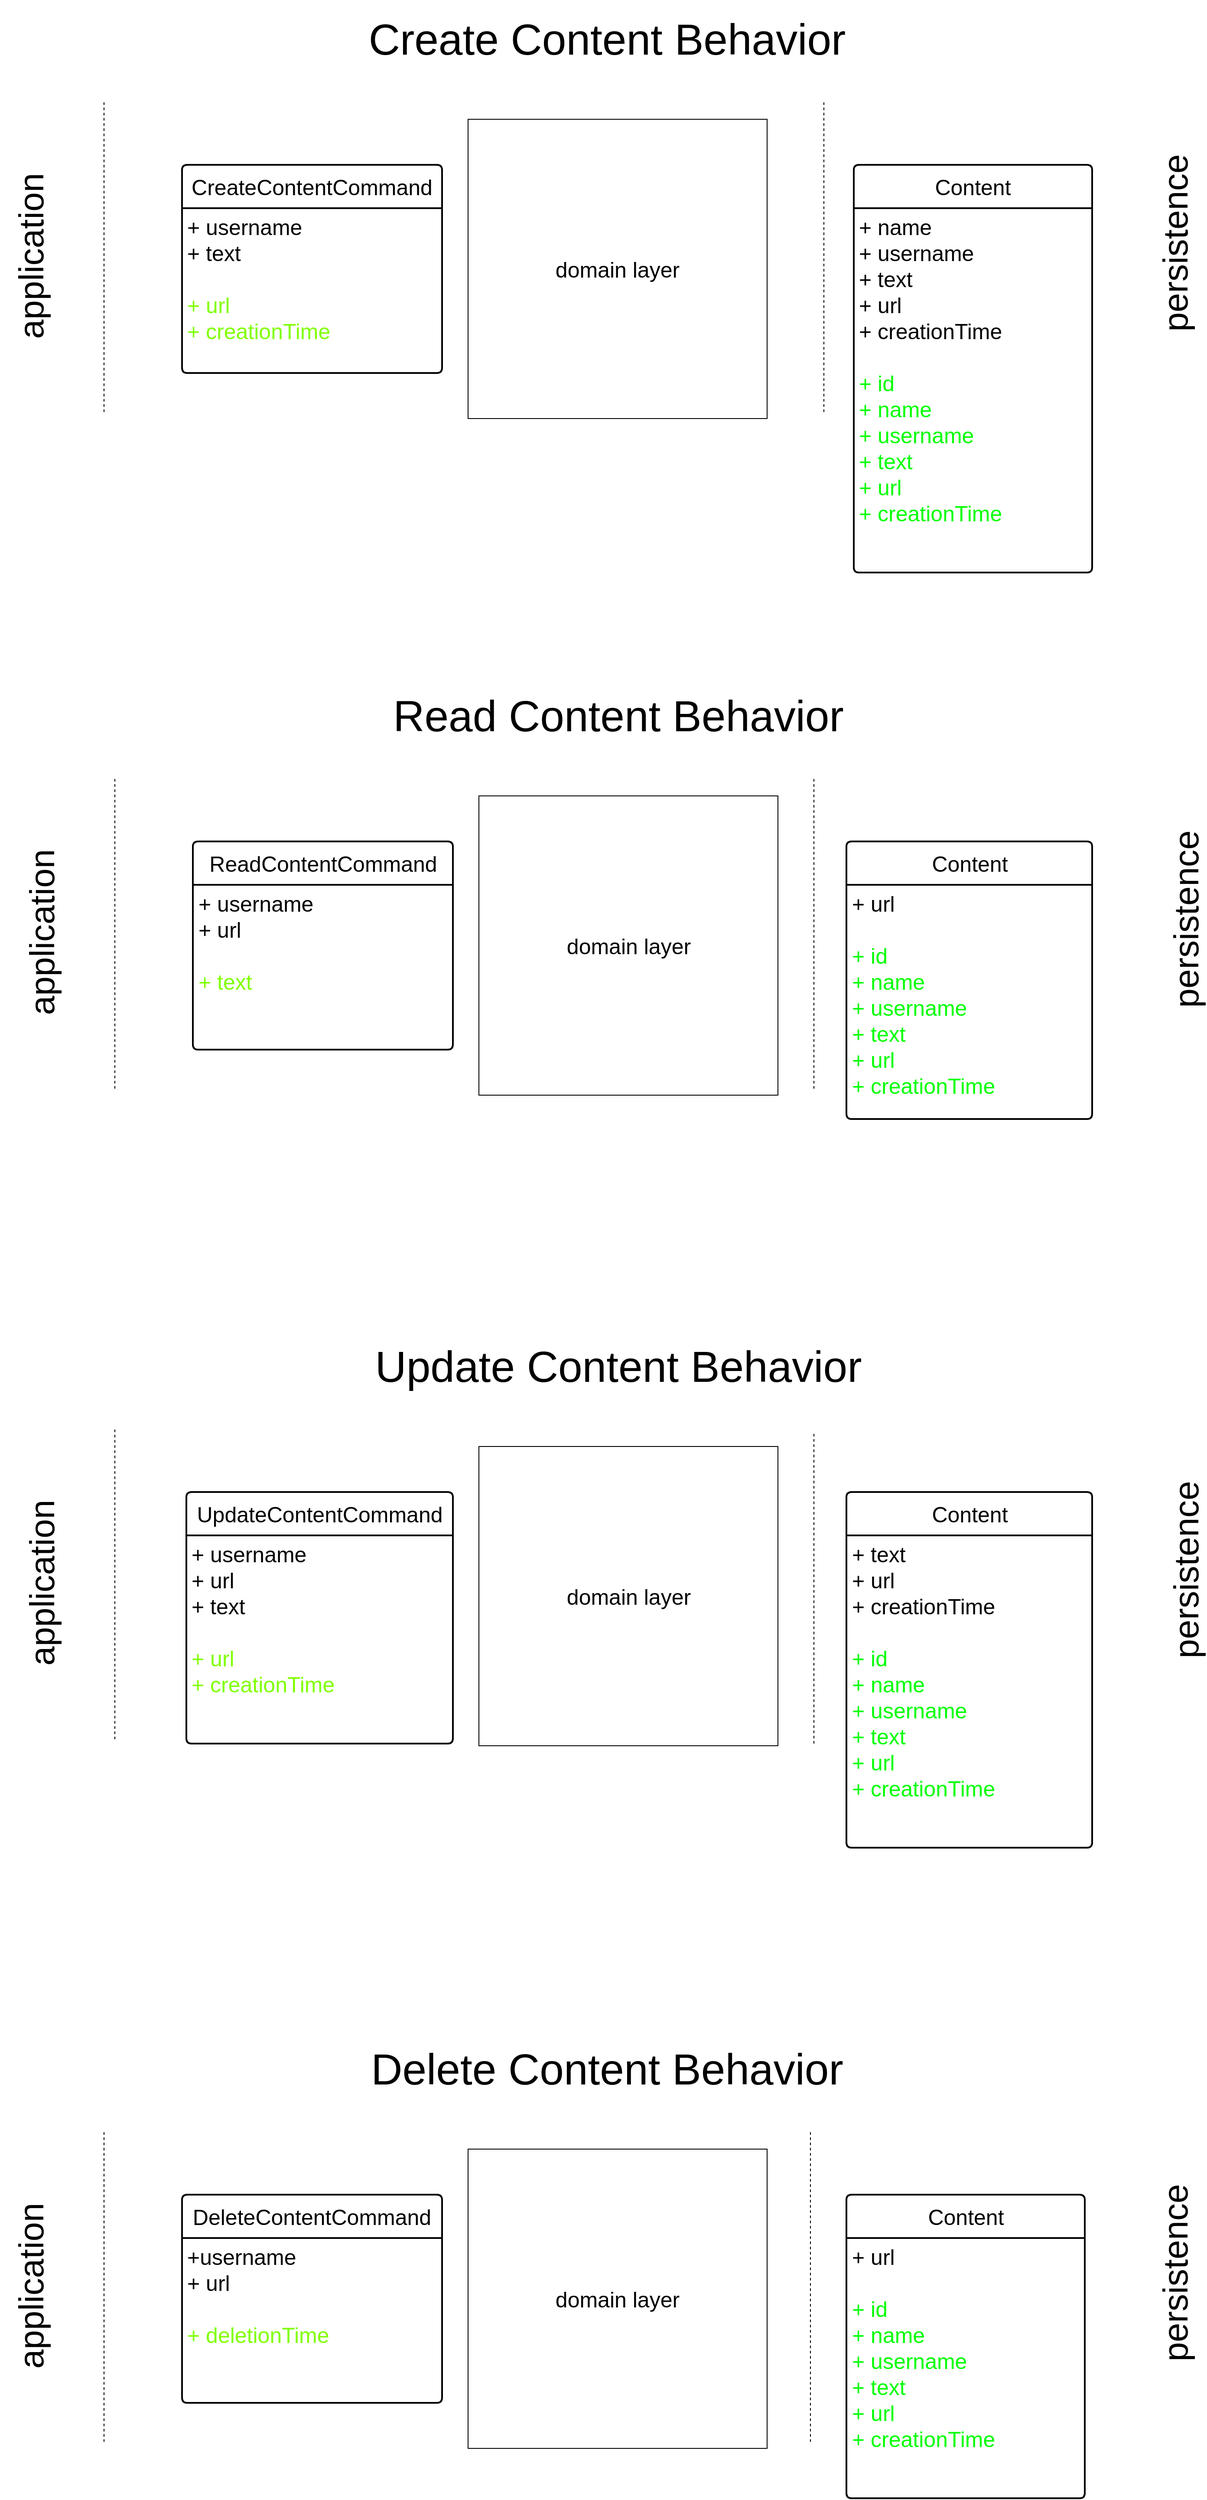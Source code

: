 <mxfile version="26.0.16">
  <diagram name="Page-1" id="nu1Ta124G9FzhBhLbaBB">
    <mxGraphModel dx="3993" dy="1317" grid="1" gridSize="30" guides="1" tooltips="1" connect="1" arrows="1" fold="1" page="1" pageScale="1" pageWidth="850" pageHeight="1100" math="0" shadow="0">
      <root>
        <mxCell id="0" />
        <mxCell id="1" parent="0" />
        <mxCell id="K2BnNvE794O0oo77WChW-2" value="domain layer" style="whiteSpace=wrap;html=1;aspect=fixed;fontSize=25;" parent="1" vertex="1">
          <mxGeometry x="265" y="197.5" width="345" height="345" as="geometry" />
        </mxCell>
        <mxCell id="K2BnNvE794O0oo77WChW-3" value="Content" style="swimlane;childLayout=stackLayout;horizontal=1;startSize=50;horizontalStack=0;rounded=1;fontSize=25;fontStyle=0;strokeWidth=2;resizeParent=0;resizeLast=1;shadow=0;dashed=0;align=center;arcSize=4;whiteSpace=wrap;html=1;" parent="1" vertex="1">
          <mxGeometry x="710" y="250" width="275" height="470" as="geometry" />
        </mxCell>
        <mxCell id="K2BnNvE794O0oo77WChW-4" value="&lt;div&gt;+ name&lt;/div&gt;&lt;div&gt;+ username&lt;/div&gt;&lt;div&gt;+ text&lt;/div&gt;&lt;div&gt;+ url&lt;/div&gt;&lt;div&gt;+ creationTime&lt;/div&gt;&lt;div&gt;&lt;span style=&quot;color: rgb(0, 255, 0);&quot;&gt;&lt;br&gt;&lt;/span&gt;&lt;/div&gt;&lt;div&gt;&lt;div&gt;&lt;span style=&quot;color: rgb(0, 255, 0);&quot;&gt;+ id&lt;/span&gt;&lt;/div&gt;&lt;div&gt;&lt;span style=&quot;color: rgb(0, 255, 0);&quot;&gt;+ name&lt;/span&gt;&lt;/div&gt;&lt;div&gt;&lt;span style=&quot;color: rgb(0, 255, 0);&quot;&gt;+ username&lt;/span&gt;&lt;/div&gt;&lt;div&gt;&lt;span style=&quot;color: rgb(0, 255, 0);&quot;&gt;+ text&lt;/span&gt;&lt;/div&gt;&lt;div&gt;&lt;span style=&quot;color: rgb(0, 255, 0);&quot;&gt;+ url&lt;/span&gt;&lt;/div&gt;&lt;div&gt;&lt;span style=&quot;color: rgb(0, 255, 0);&quot;&gt;+ creationTime&lt;/span&gt;&lt;/div&gt;&lt;/div&gt;" style="align=left;strokeColor=none;fillColor=none;spacingLeft=4;spacingRight=4;fontSize=25;verticalAlign=top;resizable=0;rotatable=0;part=1;html=1;whiteSpace=wrap;" parent="K2BnNvE794O0oo77WChW-3" vertex="1">
          <mxGeometry y="50" width="275" height="420" as="geometry" />
        </mxCell>
        <mxCell id="K2BnNvE794O0oo77WChW-5" value="CreateContentCommand" style="swimlane;childLayout=stackLayout;horizontal=1;startSize=50;horizontalStack=0;rounded=1;fontSize=25;fontStyle=0;strokeWidth=2;resizeParent=0;resizeLast=1;shadow=0;dashed=0;align=center;arcSize=4;whiteSpace=wrap;html=1;" parent="1" vertex="1">
          <mxGeometry x="-65" y="250" width="300" height="240" as="geometry" />
        </mxCell>
        <mxCell id="K2BnNvE794O0oo77WChW-6" value="&lt;div&gt;+ username&lt;/div&gt;&lt;div&gt;+ text&lt;/div&gt;&lt;div&gt;&lt;br&gt;&lt;/div&gt;&lt;div&gt;&lt;span style=&quot;color: rgb(128, 255, 0);&quot;&gt;+ url&lt;/span&gt;&lt;/div&gt;&lt;div&gt;&lt;span style=&quot;color: rgb(128, 255, 0);&quot;&gt;+ creationTime&lt;/span&gt;&lt;/div&gt;" style="align=left;strokeColor=none;fillColor=none;spacingLeft=4;spacingRight=4;fontSize=25;verticalAlign=top;resizable=0;rotatable=0;part=1;html=1;whiteSpace=wrap;" parent="K2BnNvE794O0oo77WChW-5" vertex="1">
          <mxGeometry y="50" width="300" height="190" as="geometry" />
        </mxCell>
        <mxCell id="K2BnNvE794O0oo77WChW-8" value="" style="endArrow=none;dashed=1;html=1;rounded=0;" parent="1" edge="1">
          <mxGeometry width="50" height="50" relative="1" as="geometry">
            <mxPoint x="-155" y="535" as="sourcePoint" />
            <mxPoint x="-155" y="175" as="targetPoint" />
          </mxGeometry>
        </mxCell>
        <mxCell id="K2BnNvE794O0oo77WChW-10" value="&lt;font style=&quot;font-size: 40px;&quot;&gt;application&lt;/font&gt;" style="text;html=1;align=center;verticalAlign=middle;whiteSpace=wrap;rounded=0;rotation=270;" parent="1" vertex="1">
          <mxGeometry x="-365" y="320" width="250" height="70" as="geometry" />
        </mxCell>
        <mxCell id="K2BnNvE794O0oo77WChW-12" value="" style="endArrow=none;dashed=1;html=1;rounded=0;" parent="1" edge="1">
          <mxGeometry width="50" height="50" relative="1" as="geometry">
            <mxPoint x="675.5" y="535" as="sourcePoint" />
            <mxPoint x="675.5" y="175" as="targetPoint" />
          </mxGeometry>
        </mxCell>
        <mxCell id="K2BnNvE794O0oo77WChW-16" value="&lt;div&gt;&lt;font style=&quot;font-size: 40px;&quot;&gt;persistence&lt;/font&gt;&lt;/div&gt;" style="text;html=1;align=center;verticalAlign=middle;whiteSpace=wrap;rounded=0;rotation=270;" parent="1" vertex="1">
          <mxGeometry x="945" y="322.5" width="270" height="35" as="geometry" />
        </mxCell>
        <mxCell id="K2BnNvE794O0oo77WChW-29" value="&lt;font style=&quot;font-size: 50px;&quot;&gt;Create Content Behavior&lt;/font&gt;" style="text;html=1;align=center;verticalAlign=middle;resizable=0;points=[];autosize=1;strokeColor=none;fillColor=none;" parent="1" vertex="1">
          <mxGeometry x="140" y="60" width="570" height="90" as="geometry" />
        </mxCell>
        <mxCell id="R6u3nu17tzwOtLrUYLya-31" value="domain layer" style="whiteSpace=wrap;html=1;aspect=fixed;fontSize=25;" parent="1" vertex="1">
          <mxGeometry x="277.5" y="977.5" width="345" height="345" as="geometry" />
        </mxCell>
        <mxCell id="R6u3nu17tzwOtLrUYLya-32" value="Content" style="swimlane;childLayout=stackLayout;horizontal=1;startSize=50;horizontalStack=0;rounded=1;fontSize=25;fontStyle=0;strokeWidth=2;resizeParent=0;resizeLast=1;shadow=0;dashed=0;align=center;arcSize=4;whiteSpace=wrap;html=1;" parent="1" vertex="1">
          <mxGeometry x="701.5" y="1030" width="283.5" height="320" as="geometry" />
        </mxCell>
        <mxCell id="R6u3nu17tzwOtLrUYLya-33" value="&lt;div&gt;+ url&lt;/div&gt;&lt;div&gt;&lt;span style=&quot;color: rgb(0, 255, 0);&quot;&gt;&lt;br&gt;&lt;/span&gt;&lt;/div&gt;&lt;div&gt;&lt;span style=&quot;color: rgb(0, 255, 0);&quot;&gt;+ id&lt;/span&gt;&lt;/div&gt;&lt;div&gt;&lt;span style=&quot;color: rgb(0, 255, 0);&quot;&gt;+ name&lt;/span&gt;&lt;/div&gt;&lt;div&gt;&lt;span style=&quot;color: rgb(0, 255, 0);&quot;&gt;+ username&lt;/span&gt;&lt;/div&gt;&lt;div&gt;&lt;span style=&quot;color: rgb(0, 255, 0);&quot;&gt;+ text&lt;/span&gt;&lt;/div&gt;&lt;div&gt;&lt;span style=&quot;color: rgb(0, 255, 0);&quot;&gt;+ url&lt;/span&gt;&lt;/div&gt;&lt;div&gt;&lt;span style=&quot;color: rgb(0, 255, 0);&quot;&gt;+ creationTime&lt;/span&gt;&lt;/div&gt;" style="align=left;strokeColor=none;fillColor=none;spacingLeft=4;spacingRight=4;fontSize=25;verticalAlign=top;resizable=0;rotatable=0;part=1;html=1;whiteSpace=wrap;" parent="R6u3nu17tzwOtLrUYLya-32" vertex="1">
          <mxGeometry y="50" width="283.5" height="270" as="geometry" />
        </mxCell>
        <mxCell id="R6u3nu17tzwOtLrUYLya-34" value="ReadContentCommand" style="swimlane;childLayout=stackLayout;horizontal=1;startSize=50;horizontalStack=0;rounded=1;fontSize=25;fontStyle=0;strokeWidth=2;resizeParent=0;resizeLast=1;shadow=0;dashed=0;align=center;arcSize=4;whiteSpace=wrap;html=1;" parent="1" vertex="1">
          <mxGeometry x="-52.5" y="1030" width="300" height="240" as="geometry" />
        </mxCell>
        <mxCell id="R6u3nu17tzwOtLrUYLya-35" value="&lt;div&gt;+ username&lt;/div&gt;&lt;div&gt;+ url&lt;/div&gt;&lt;div&gt;&lt;br&gt;&lt;/div&gt;&lt;div&gt;&lt;span style=&quot;color: rgb(128, 255, 0);&quot;&gt;+ text&lt;/span&gt;&lt;/div&gt;" style="align=left;strokeColor=none;fillColor=none;spacingLeft=4;spacingRight=4;fontSize=25;verticalAlign=top;resizable=0;rotatable=0;part=1;html=1;whiteSpace=wrap;" parent="R6u3nu17tzwOtLrUYLya-34" vertex="1">
          <mxGeometry y="50" width="300" height="190" as="geometry" />
        </mxCell>
        <mxCell id="R6u3nu17tzwOtLrUYLya-36" value="" style="endArrow=none;dashed=1;html=1;rounded=0;" parent="1" edge="1">
          <mxGeometry width="50" height="50" relative="1" as="geometry">
            <mxPoint x="-142.5" y="1315" as="sourcePoint" />
            <mxPoint x="-142.5" y="955" as="targetPoint" />
          </mxGeometry>
        </mxCell>
        <mxCell id="R6u3nu17tzwOtLrUYLya-37" value="&lt;font style=&quot;font-size: 40px;&quot;&gt;application&lt;/font&gt;" style="text;html=1;align=center;verticalAlign=middle;whiteSpace=wrap;rounded=0;rotation=270;" parent="1" vertex="1">
          <mxGeometry x="-352.5" y="1100" width="250" height="70" as="geometry" />
        </mxCell>
        <mxCell id="R6u3nu17tzwOtLrUYLya-38" value="" style="endArrow=none;dashed=1;html=1;rounded=0;" parent="1" edge="1">
          <mxGeometry width="50" height="50" relative="1" as="geometry">
            <mxPoint x="664" y="1315" as="sourcePoint" />
            <mxPoint x="664" y="955" as="targetPoint" />
          </mxGeometry>
        </mxCell>
        <mxCell id="R6u3nu17tzwOtLrUYLya-39" value="&lt;div&gt;&lt;font style=&quot;font-size: 40px;&quot;&gt;persistence&lt;/font&gt;&lt;/div&gt;" style="text;html=1;align=center;verticalAlign=middle;whiteSpace=wrap;rounded=0;rotation=270;" parent="1" vertex="1">
          <mxGeometry x="957.5" y="1102.5" width="270" height="35" as="geometry" />
        </mxCell>
        <mxCell id="R6u3nu17tzwOtLrUYLya-40" value="&lt;font style=&quot;font-size: 50px;&quot;&gt;Read Content Behavior&lt;/font&gt;" style="text;html=1;align=center;verticalAlign=middle;resizable=0;points=[];autosize=1;strokeColor=none;fillColor=none;" parent="1" vertex="1">
          <mxGeometry x="167.5" y="840" width="540" height="90" as="geometry" />
        </mxCell>
        <mxCell id="R6u3nu17tzwOtLrUYLya-41" value="domain layer" style="whiteSpace=wrap;html=1;aspect=fixed;fontSize=25;" parent="1" vertex="1">
          <mxGeometry x="277.5" y="1727.5" width="345" height="345" as="geometry" />
        </mxCell>
        <mxCell id="R6u3nu17tzwOtLrUYLya-42" value="Content" style="swimlane;childLayout=stackLayout;horizontal=1;startSize=50;horizontalStack=0;rounded=1;fontSize=25;fontStyle=0;strokeWidth=2;resizeParent=0;resizeLast=1;shadow=0;dashed=0;align=center;arcSize=4;whiteSpace=wrap;html=1;" parent="1" vertex="1">
          <mxGeometry x="701.5" y="1780" width="283.5" height="410" as="geometry" />
        </mxCell>
        <mxCell id="R6u3nu17tzwOtLrUYLya-43" value="&lt;div&gt;+ text&lt;/div&gt;&lt;div&gt;+ url&lt;/div&gt;&lt;div&gt;+ creationTime&lt;/div&gt;&lt;div&gt;&lt;span style=&quot;color: rgb(0, 255, 0);&quot;&gt;&lt;br&gt;&lt;/span&gt;&lt;/div&gt;&lt;div&gt;&lt;span style=&quot;color: rgb(0, 255, 0);&quot;&gt;+ id&lt;/span&gt;&lt;/div&gt;&lt;div&gt;&lt;span style=&quot;color: rgb(0, 255, 0);&quot;&gt;+ name&lt;/span&gt;&lt;/div&gt;&lt;div&gt;&lt;span style=&quot;color: rgb(0, 255, 0);&quot;&gt;+ username&lt;/span&gt;&lt;/div&gt;&lt;div&gt;&lt;span style=&quot;color: rgb(0, 255, 0);&quot;&gt;+ text&lt;/span&gt;&lt;/div&gt;&lt;div&gt;&lt;span style=&quot;color: rgb(0, 255, 0);&quot;&gt;+ url&lt;/span&gt;&lt;/div&gt;&lt;div&gt;&lt;span style=&quot;color: rgb(0, 255, 0);&quot;&gt;+ creationTime&lt;/span&gt;&lt;/div&gt;&lt;div&gt;&lt;span style=&quot;color: rgb(0, 255, 0);&quot;&gt;&lt;br&gt;&lt;/span&gt;&lt;/div&gt;" style="align=left;strokeColor=none;fillColor=none;spacingLeft=4;spacingRight=4;fontSize=25;verticalAlign=top;resizable=0;rotatable=0;part=1;html=1;whiteSpace=wrap;" parent="R6u3nu17tzwOtLrUYLya-42" vertex="1">
          <mxGeometry y="50" width="283.5" height="360" as="geometry" />
        </mxCell>
        <mxCell id="R6u3nu17tzwOtLrUYLya-44" value="UpdateContentCommand" style="swimlane;childLayout=stackLayout;horizontal=1;startSize=50;horizontalStack=0;rounded=1;fontSize=25;fontStyle=0;strokeWidth=2;resizeParent=0;resizeLast=1;shadow=0;dashed=0;align=center;arcSize=4;whiteSpace=wrap;html=1;" parent="1" vertex="1">
          <mxGeometry x="-60" y="1780" width="307.5" height="290" as="geometry" />
        </mxCell>
        <mxCell id="R6u3nu17tzwOtLrUYLya-45" value="&lt;div&gt;+ username&lt;/div&gt;&lt;div&gt;+ url&lt;/div&gt;&lt;div&gt;+ text&lt;/div&gt;&lt;div&gt;&lt;br&gt;&lt;/div&gt;&lt;div&gt;&lt;span style=&quot;color: rgb(128, 255, 0);&quot;&gt;+ url&lt;/span&gt;&lt;/div&gt;&lt;div&gt;&lt;span style=&quot;color: rgb(128, 255, 0);&quot;&gt;+ creationTime&lt;/span&gt;&lt;/div&gt;" style="align=left;strokeColor=none;fillColor=none;spacingLeft=4;spacingRight=4;fontSize=25;verticalAlign=top;resizable=0;rotatable=0;part=1;html=1;whiteSpace=wrap;" parent="R6u3nu17tzwOtLrUYLya-44" vertex="1">
          <mxGeometry y="50" width="307.5" height="240" as="geometry" />
        </mxCell>
        <mxCell id="R6u3nu17tzwOtLrUYLya-46" value="" style="endArrow=none;dashed=1;html=1;rounded=0;" parent="1" edge="1">
          <mxGeometry width="50" height="50" relative="1" as="geometry">
            <mxPoint x="-142.5" y="2065" as="sourcePoint" />
            <mxPoint x="-142.5" y="1705" as="targetPoint" />
          </mxGeometry>
        </mxCell>
        <mxCell id="R6u3nu17tzwOtLrUYLya-47" value="&lt;font style=&quot;font-size: 40px;&quot;&gt;application&lt;/font&gt;" style="text;html=1;align=center;verticalAlign=middle;whiteSpace=wrap;rounded=0;rotation=270;" parent="1" vertex="1">
          <mxGeometry x="-352.5" y="1850" width="250" height="70" as="geometry" />
        </mxCell>
        <mxCell id="R6u3nu17tzwOtLrUYLya-48" value="" style="endArrow=none;dashed=1;html=1;rounded=0;" parent="1" edge="1">
          <mxGeometry width="50" height="50" relative="1" as="geometry">
            <mxPoint x="664" y="2070" as="sourcePoint" />
            <mxPoint x="664" y="1710" as="targetPoint" />
          </mxGeometry>
        </mxCell>
        <mxCell id="R6u3nu17tzwOtLrUYLya-49" value="&lt;div&gt;&lt;font style=&quot;font-size: 40px;&quot;&gt;persistence&lt;/font&gt;&lt;/div&gt;" style="text;html=1;align=center;verticalAlign=middle;whiteSpace=wrap;rounded=0;rotation=270;" parent="1" vertex="1">
          <mxGeometry x="957.5" y="1852.5" width="270" height="35" as="geometry" />
        </mxCell>
        <mxCell id="R6u3nu17tzwOtLrUYLya-50" value="&lt;font style=&quot;font-size: 50px;&quot;&gt;Update Content Behavior&lt;/font&gt;" style="text;html=1;align=center;verticalAlign=middle;resizable=0;points=[];autosize=1;strokeColor=none;fillColor=none;" parent="1" vertex="1">
          <mxGeometry x="152.5" y="1590" width="570" height="90" as="geometry" />
        </mxCell>
        <mxCell id="R6u3nu17tzwOtLrUYLya-72" value="domain layer" style="whiteSpace=wrap;html=1;aspect=fixed;fontSize=25;" parent="1" vertex="1">
          <mxGeometry x="265" y="2537.5" width="345" height="345" as="geometry" />
        </mxCell>
        <mxCell id="R6u3nu17tzwOtLrUYLya-73" value="Content" style="swimlane;childLayout=stackLayout;horizontal=1;startSize=50;horizontalStack=0;rounded=1;fontSize=25;fontStyle=0;strokeWidth=2;resizeParent=0;resizeLast=1;shadow=0;dashed=0;align=center;arcSize=4;whiteSpace=wrap;html=1;" parent="1" vertex="1">
          <mxGeometry x="701.5" y="2590" width="275" height="350" as="geometry" />
        </mxCell>
        <mxCell id="R6u3nu17tzwOtLrUYLya-74" value="&lt;div&gt;+ url&lt;/div&gt;&lt;div&gt;&lt;span style=&quot;color: rgb(0, 255, 0);&quot;&gt;&lt;br&gt;&lt;/span&gt;&lt;/div&gt;&lt;div&gt;&lt;span style=&quot;color: rgb(0, 255, 0);&quot;&gt;+ id&lt;/span&gt;&lt;/div&gt;&lt;div&gt;&lt;div&gt;&lt;span style=&quot;color: rgb(0, 255, 0);&quot;&gt;+ name&lt;/span&gt;&lt;/div&gt;&lt;div&gt;&lt;span style=&quot;color: rgb(0, 255, 0);&quot;&gt;+ username&lt;/span&gt;&lt;/div&gt;&lt;div&gt;&lt;span style=&quot;color: rgb(0, 255, 0);&quot;&gt;+ text&lt;/span&gt;&lt;/div&gt;&lt;div&gt;&lt;span style=&quot;color: rgb(0, 255, 0);&quot;&gt;+ url&lt;/span&gt;&lt;/div&gt;&lt;div&gt;&lt;span style=&quot;color: rgb(0, 255, 0);&quot;&gt;+ creationTime&lt;/span&gt;&lt;/div&gt;&lt;br&gt;&lt;/div&gt;" style="align=left;strokeColor=none;fillColor=none;spacingLeft=4;spacingRight=4;fontSize=25;verticalAlign=top;resizable=0;rotatable=0;part=1;html=1;whiteSpace=wrap;" parent="R6u3nu17tzwOtLrUYLya-73" vertex="1">
          <mxGeometry y="50" width="275" height="300" as="geometry" />
        </mxCell>
        <mxCell id="R6u3nu17tzwOtLrUYLya-75" value="DeleteContentCommand" style="swimlane;childLayout=stackLayout;horizontal=1;startSize=50;horizontalStack=0;rounded=1;fontSize=25;fontStyle=0;strokeWidth=2;resizeParent=0;resizeLast=1;shadow=0;dashed=0;align=center;arcSize=4;whiteSpace=wrap;html=1;" parent="1" vertex="1">
          <mxGeometry x="-65" y="2590" width="300" height="240" as="geometry" />
        </mxCell>
        <mxCell id="R6u3nu17tzwOtLrUYLya-76" value="&lt;div&gt;+username&lt;/div&gt;&lt;div&gt;+ url&lt;/div&gt;&lt;div&gt;&lt;br&gt;&lt;/div&gt;&lt;div&gt;&lt;span style=&quot;color: rgb(128, 255, 0);&quot;&gt;+ deletionTime&lt;/span&gt;&lt;/div&gt;" style="align=left;strokeColor=none;fillColor=none;spacingLeft=4;spacingRight=4;fontSize=25;verticalAlign=top;resizable=0;rotatable=0;part=1;html=1;whiteSpace=wrap;" parent="R6u3nu17tzwOtLrUYLya-75" vertex="1">
          <mxGeometry y="50" width="300" height="190" as="geometry" />
        </mxCell>
        <mxCell id="R6u3nu17tzwOtLrUYLya-77" value="" style="endArrow=none;dashed=1;html=1;rounded=0;" parent="1" edge="1">
          <mxGeometry width="50" height="50" relative="1" as="geometry">
            <mxPoint x="-155" y="2875" as="sourcePoint" />
            <mxPoint x="-155" y="2515" as="targetPoint" />
          </mxGeometry>
        </mxCell>
        <mxCell id="R6u3nu17tzwOtLrUYLya-78" value="&lt;font style=&quot;font-size: 40px;&quot;&gt;application&lt;/font&gt;" style="text;html=1;align=center;verticalAlign=middle;whiteSpace=wrap;rounded=0;rotation=270;" parent="1" vertex="1">
          <mxGeometry x="-365" y="2660" width="250" height="70" as="geometry" />
        </mxCell>
        <mxCell id="R6u3nu17tzwOtLrUYLya-79" value="" style="endArrow=none;dashed=1;html=1;rounded=0;" parent="1" edge="1">
          <mxGeometry width="50" height="50" relative="1" as="geometry">
            <mxPoint x="660" y="2875" as="sourcePoint" />
            <mxPoint x="660" y="2515" as="targetPoint" />
          </mxGeometry>
        </mxCell>
        <mxCell id="R6u3nu17tzwOtLrUYLya-80" value="&lt;div&gt;&lt;font style=&quot;font-size: 40px;&quot;&gt;persistence&lt;/font&gt;&lt;/div&gt;" style="text;html=1;align=center;verticalAlign=middle;whiteSpace=wrap;rounded=0;rotation=270;" parent="1" vertex="1">
          <mxGeometry x="945" y="2662.5" width="270" height="35" as="geometry" />
        </mxCell>
        <mxCell id="R6u3nu17tzwOtLrUYLya-81" value="&lt;font style=&quot;font-size: 50px;&quot;&gt;Delete Content Behavior&lt;/font&gt;" style="text;html=1;align=center;verticalAlign=middle;resizable=0;points=[];autosize=1;strokeColor=none;fillColor=none;" parent="1" vertex="1">
          <mxGeometry x="140" y="2400" width="570" height="90" as="geometry" />
        </mxCell>
      </root>
    </mxGraphModel>
  </diagram>
</mxfile>
